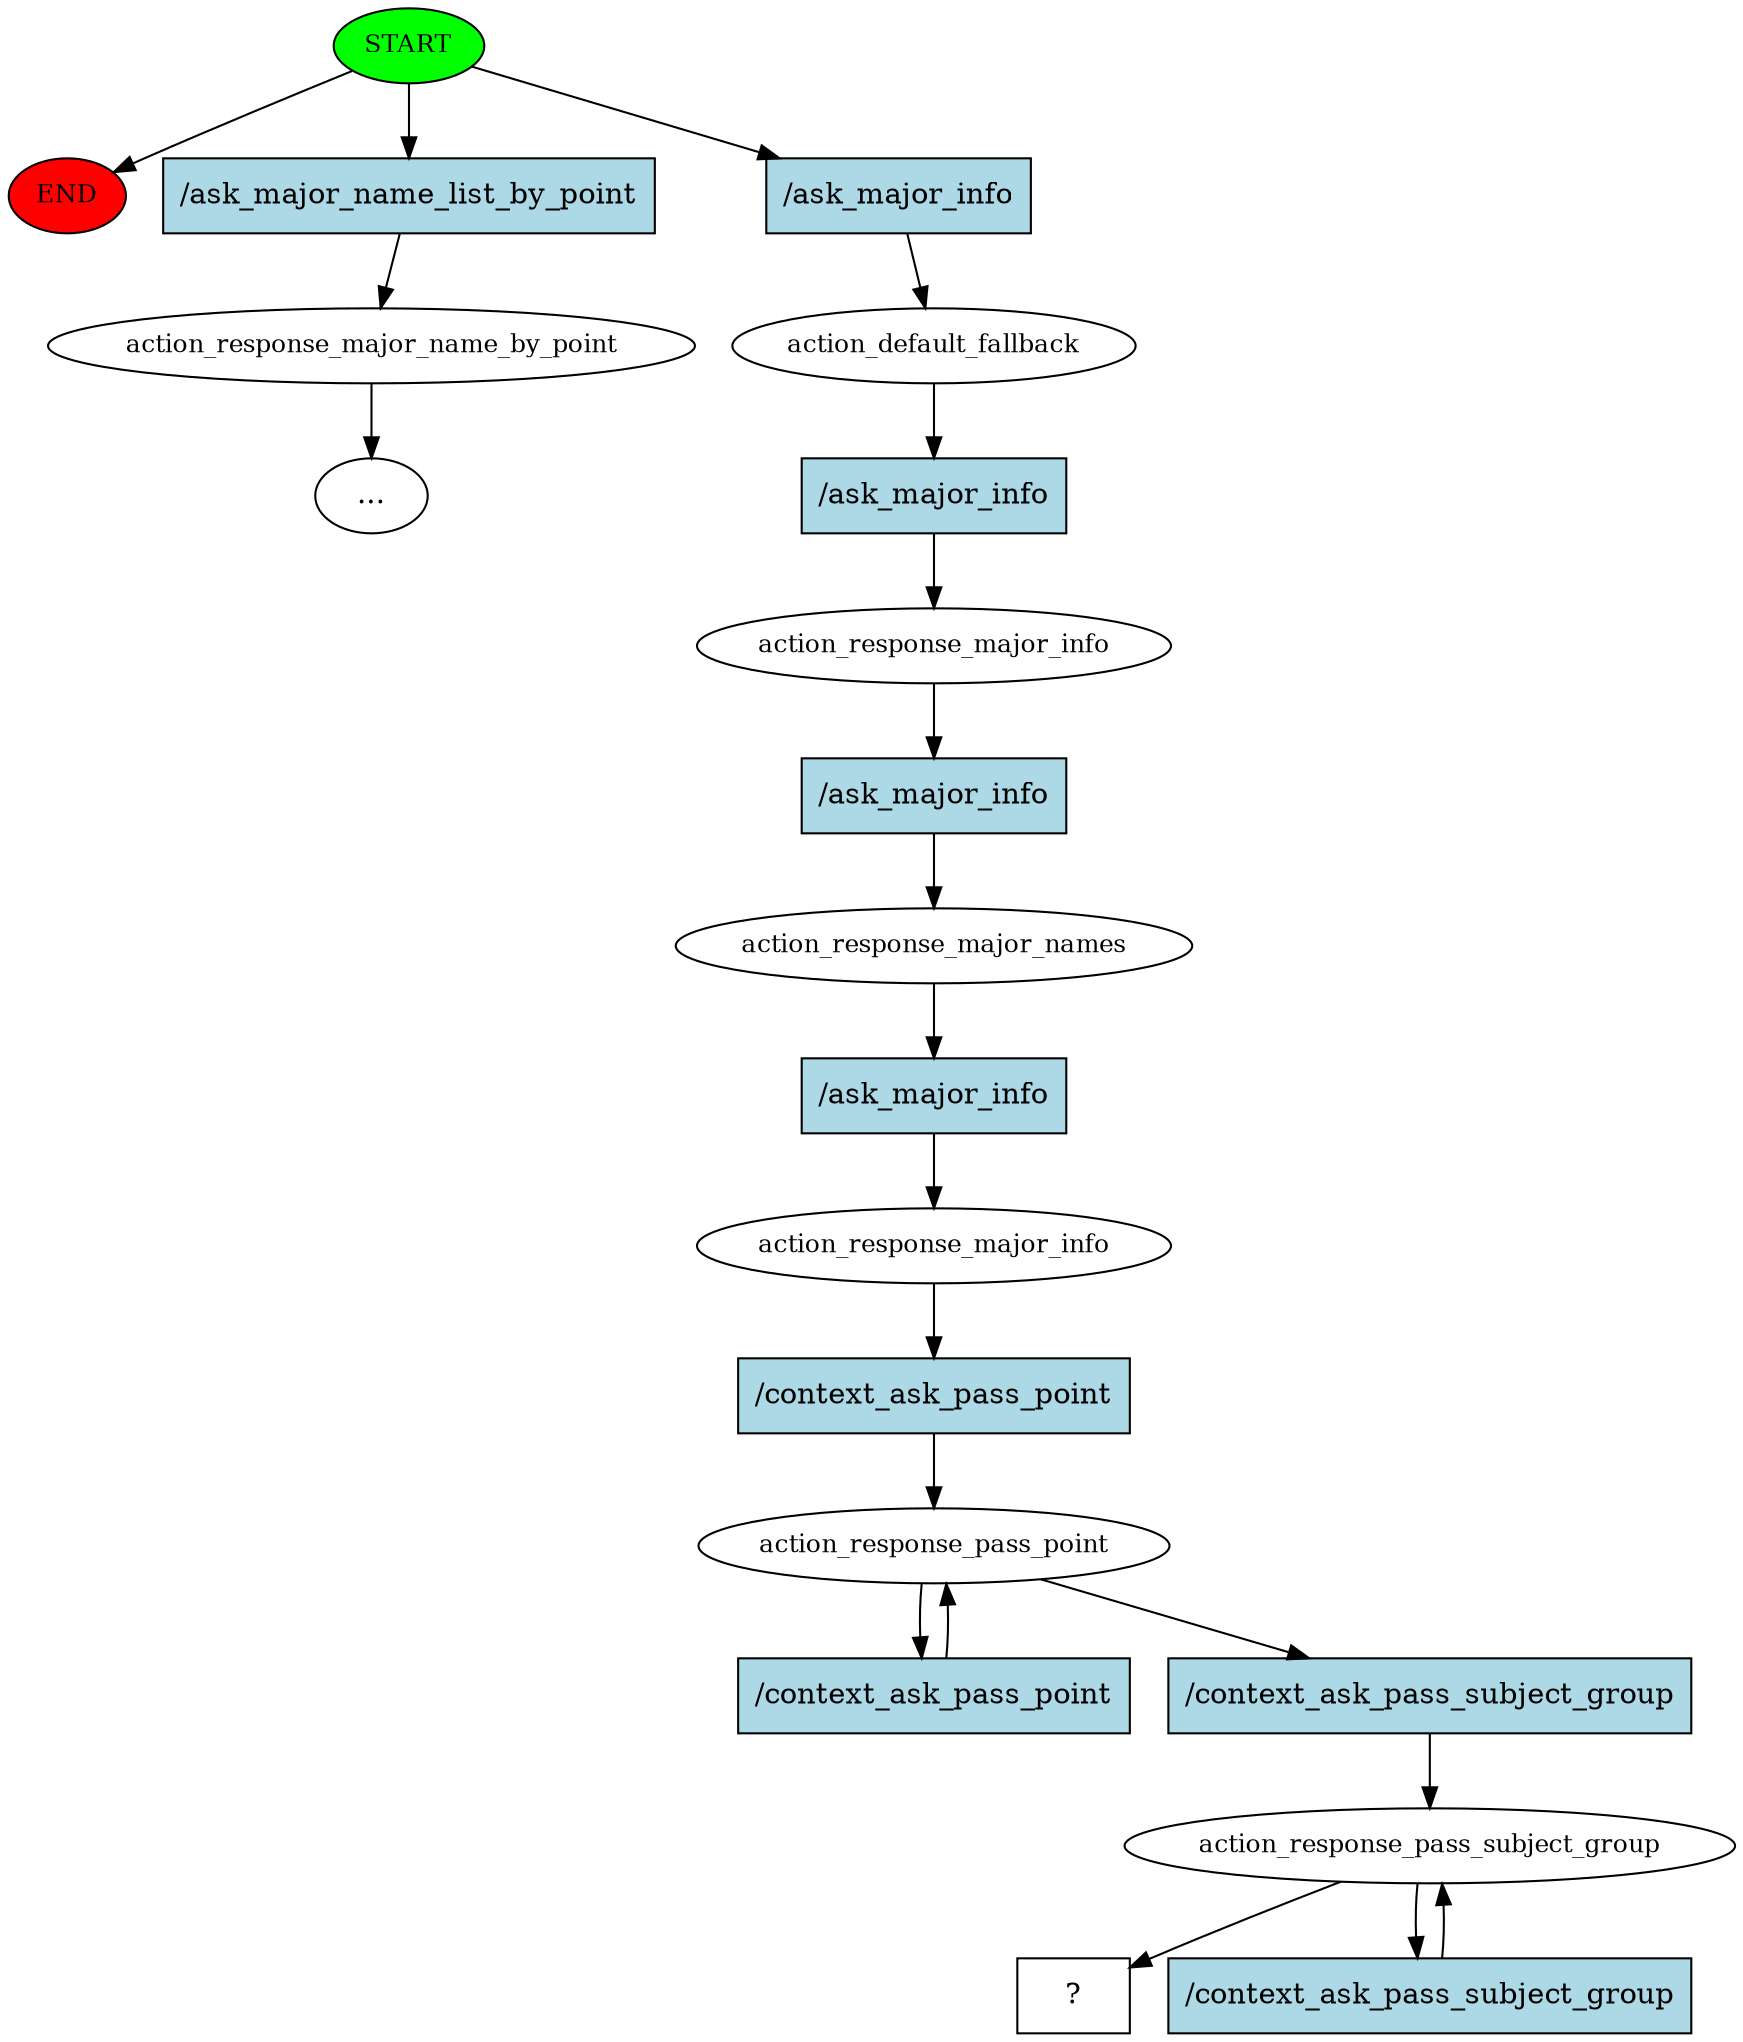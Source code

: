 digraph  {
0 [class="start active", fillcolor=green, fontsize=12, label=START, style=filled];
"-1" [class=end, fillcolor=red, fontsize=12, label=END, style=filled];
1 [class="", fontsize=12, label=action_response_major_name_by_point];
"-3" [class=ellipsis, label="..."];
2 [class=active, fontsize=12, label=action_default_fallback];
3 [class=active, fontsize=12, label=action_response_major_info];
4 [class=active, fontsize=12, label=action_response_major_names];
5 [class=active, fontsize=12, label=action_response_major_info];
6 [class=active, fontsize=12, label=action_response_pass_point];
10 [class=active, fontsize=12, label=action_response_pass_subject_group];
14 [class="intent dashed active", label="  ?  ", shape=rect];
15 [class=intent, fillcolor=lightblue, label="/ask_major_name_list_by_point", shape=rect, style=filled];
16 [class="intent active", fillcolor=lightblue, label="/ask_major_info", shape=rect, style=filled];
17 [class="intent active", fillcolor=lightblue, label="/ask_major_info", shape=rect, style=filled];
18 [class="intent active", fillcolor=lightblue, label="/ask_major_info", shape=rect, style=filled];
19 [class="intent active", fillcolor=lightblue, label="/ask_major_info", shape=rect, style=filled];
20 [class="intent active", fillcolor=lightblue, label="/context_ask_pass_point", shape=rect, style=filled];
21 [class="intent active", fillcolor=lightblue, label="/context_ask_pass_point", shape=rect, style=filled];
22 [class="intent active", fillcolor=lightblue, label="/context_ask_pass_subject_group", shape=rect, style=filled];
23 [class="intent active", fillcolor=lightblue, label="/context_ask_pass_subject_group", shape=rect, style=filled];
0 -> "-1"  [class="", key=NONE, label=""];
0 -> 15  [class="", key=0];
0 -> 16  [class=active, key=0];
1 -> "-3"  [class="", key=NONE, label=""];
2 -> 17  [class=active, key=0];
3 -> 18  [class=active, key=0];
4 -> 19  [class=active, key=0];
5 -> 20  [class=active, key=0];
6 -> 21  [class=active, key=0];
6 -> 22  [class=active, key=0];
10 -> 14  [class=active, key=NONE, label=""];
10 -> 23  [class=active, key=0];
15 -> 1  [class="", key=0];
16 -> 2  [class=active, key=0];
17 -> 3  [class=active, key=0];
18 -> 4  [class=active, key=0];
19 -> 5  [class=active, key=0];
20 -> 6  [class=active, key=0];
21 -> 6  [class=active, key=0];
22 -> 10  [class=active, key=0];
23 -> 10  [class=active, key=0];
}
